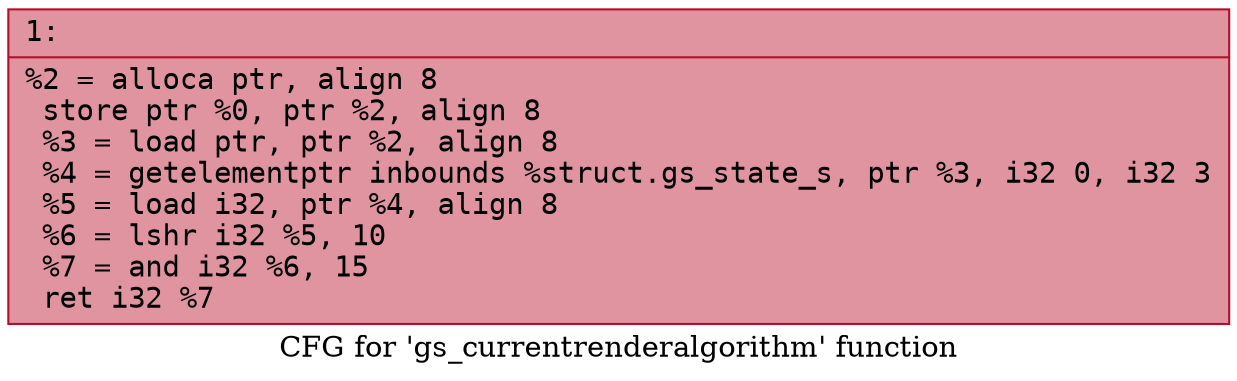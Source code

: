 digraph "CFG for 'gs_currentrenderalgorithm' function" {
	label="CFG for 'gs_currentrenderalgorithm' function";

	Node0x600001ac2710 [shape=record,color="#b70d28ff", style=filled, fillcolor="#b70d2870" fontname="Courier",label="{1:\l|  %2 = alloca ptr, align 8\l  store ptr %0, ptr %2, align 8\l  %3 = load ptr, ptr %2, align 8\l  %4 = getelementptr inbounds %struct.gs_state_s, ptr %3, i32 0, i32 3\l  %5 = load i32, ptr %4, align 8\l  %6 = lshr i32 %5, 10\l  %7 = and i32 %6, 15\l  ret i32 %7\l}"];
}
